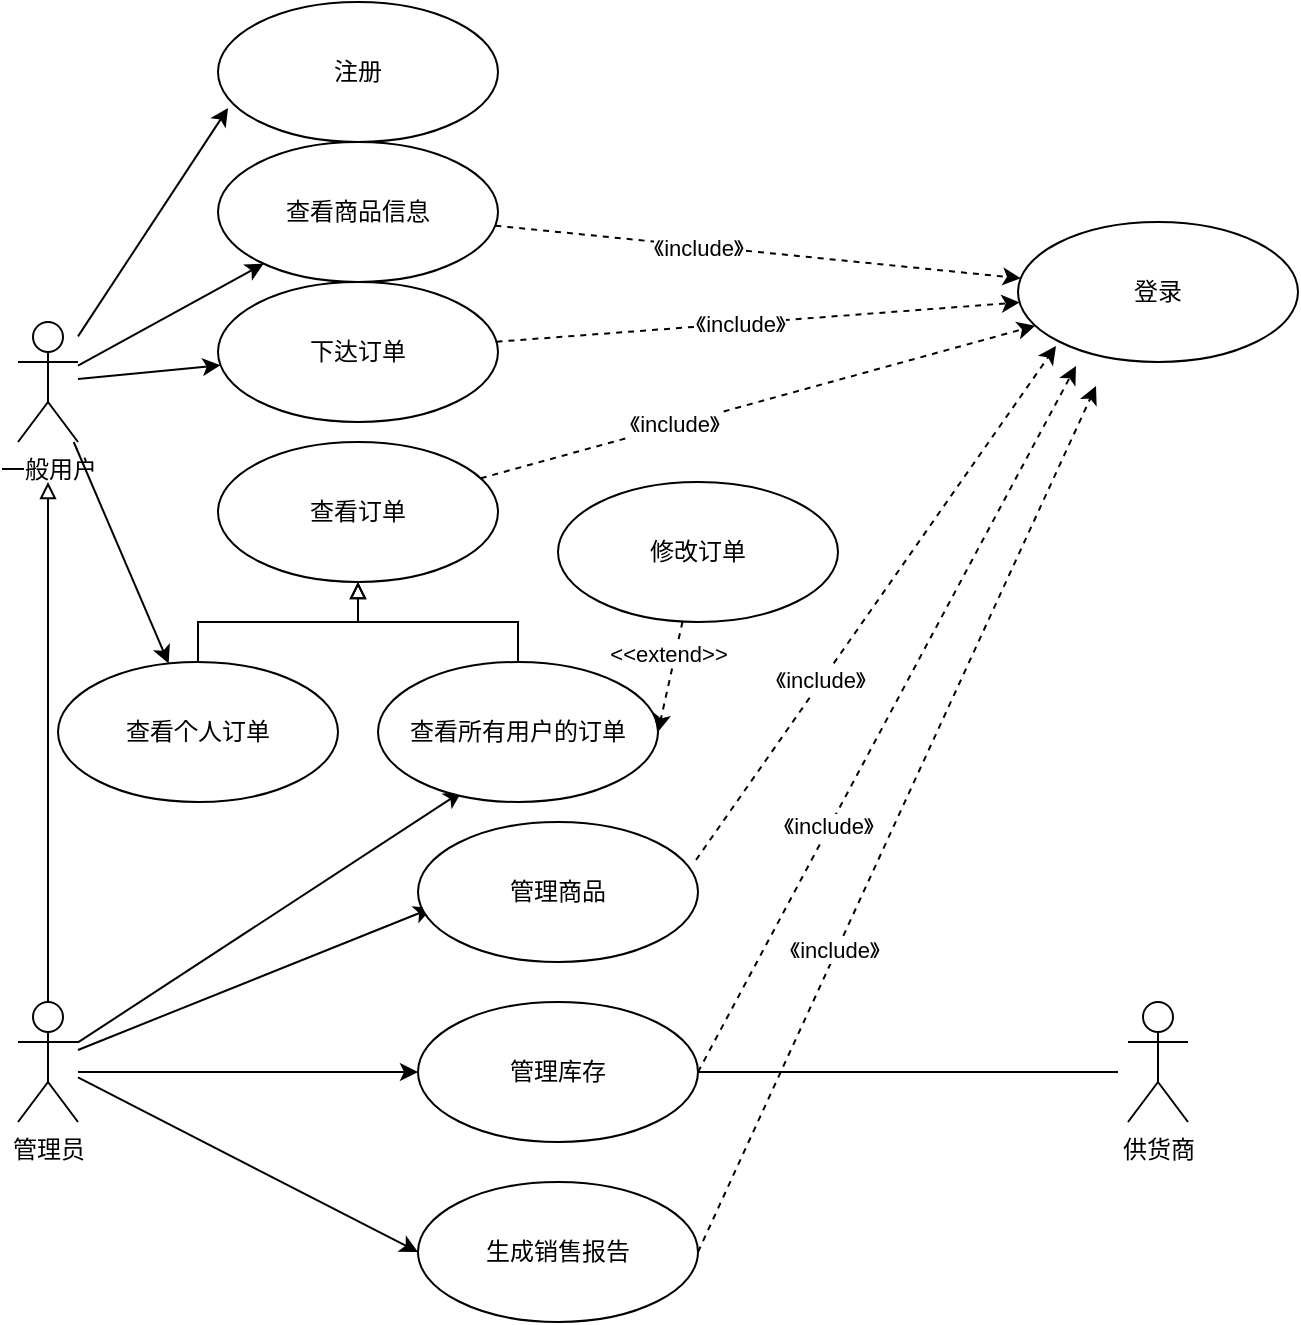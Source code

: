 <mxfile version="21.3.8" type="github">
  <diagram name="Page-1" id="i5m0HkeJGkGnqH5BKmAl">
    <mxGraphModel dx="855" dy="1987" grid="1" gridSize="10" guides="1" tooltips="1" connect="1" arrows="1" fold="1" page="1" pageScale="1" pageWidth="827" pageHeight="1169" math="0" shadow="0">
      <root>
        <mxCell id="0" />
        <mxCell id="1" parent="0" />
        <mxCell id="Gl2EauTEp0a5WbTZSSAS-9" value="" style="rounded=0;orthogonalLoop=1;jettySize=auto;html=1;" edge="1" parent="1" source="Gl2EauTEp0a5WbTZSSAS-1" target="Gl2EauTEp0a5WbTZSSAS-3">
          <mxGeometry relative="1" as="geometry" />
        </mxCell>
        <mxCell id="Gl2EauTEp0a5WbTZSSAS-11" style="rounded=0;orthogonalLoop=1;jettySize=auto;html=1;" edge="1" parent="1" source="Gl2EauTEp0a5WbTZSSAS-1" target="Gl2EauTEp0a5WbTZSSAS-23">
          <mxGeometry relative="1" as="geometry" />
        </mxCell>
        <mxCell id="Gl2EauTEp0a5WbTZSSAS-13" style="rounded=0;orthogonalLoop=1;jettySize=auto;html=1;" edge="1" parent="1" source="Gl2EauTEp0a5WbTZSSAS-1" target="Gl2EauTEp0a5WbTZSSAS-12">
          <mxGeometry relative="1" as="geometry" />
        </mxCell>
        <mxCell id="Gl2EauTEp0a5WbTZSSAS-50" style="rounded=0;orthogonalLoop=1;jettySize=auto;html=1;entryX=0.036;entryY=0.757;entryDx=0;entryDy=0;entryPerimeter=0;" edge="1" parent="1" source="Gl2EauTEp0a5WbTZSSAS-1" target="Gl2EauTEp0a5WbTZSSAS-32">
          <mxGeometry relative="1" as="geometry" />
        </mxCell>
        <mxCell id="Gl2EauTEp0a5WbTZSSAS-1" value="一般用户" style="shape=umlActor;verticalLabelPosition=bottom;verticalAlign=top;html=1;" vertex="1" parent="1">
          <mxGeometry x="100" y="100" width="30" height="60" as="geometry" />
        </mxCell>
        <mxCell id="Gl2EauTEp0a5WbTZSSAS-8" value="" style="edgeStyle=orthogonalEdgeStyle;rounded=0;orthogonalLoop=1;jettySize=auto;html=1;endArrow=block;endFill=0;" edge="1" parent="1" source="Gl2EauTEp0a5WbTZSSAS-2">
          <mxGeometry relative="1" as="geometry">
            <mxPoint x="115" y="180" as="targetPoint" />
          </mxGeometry>
        </mxCell>
        <mxCell id="Gl2EauTEp0a5WbTZSSAS-27" style="rounded=0;orthogonalLoop=1;jettySize=auto;html=1;entryX=0.3;entryY=0.924;entryDx=0;entryDy=0;entryPerimeter=0;" edge="1" parent="1" source="Gl2EauTEp0a5WbTZSSAS-2" target="Gl2EauTEp0a5WbTZSSAS-24">
          <mxGeometry relative="1" as="geometry" />
        </mxCell>
        <mxCell id="Gl2EauTEp0a5WbTZSSAS-35" style="rounded=0;orthogonalLoop=1;jettySize=auto;html=1;entryX=0.05;entryY=0.614;entryDx=0;entryDy=0;entryPerimeter=0;" edge="1" parent="1" source="Gl2EauTEp0a5WbTZSSAS-2" target="Gl2EauTEp0a5WbTZSSAS-34">
          <mxGeometry relative="1" as="geometry" />
        </mxCell>
        <mxCell id="Gl2EauTEp0a5WbTZSSAS-39" style="edgeStyle=orthogonalEdgeStyle;rounded=0;orthogonalLoop=1;jettySize=auto;html=1;entryX=0;entryY=0.5;entryDx=0;entryDy=0;" edge="1" parent="1" source="Gl2EauTEp0a5WbTZSSAS-2" target="Gl2EauTEp0a5WbTZSSAS-36">
          <mxGeometry relative="1" as="geometry">
            <Array as="points">
              <mxPoint x="170" y="475" />
              <mxPoint x="170" y="475" />
            </Array>
          </mxGeometry>
        </mxCell>
        <mxCell id="Gl2EauTEp0a5WbTZSSAS-42" style="rounded=0;orthogonalLoop=1;jettySize=auto;html=1;entryX=0;entryY=0.5;entryDx=0;entryDy=0;" edge="1" parent="1" source="Gl2EauTEp0a5WbTZSSAS-2" target="Gl2EauTEp0a5WbTZSSAS-40">
          <mxGeometry relative="1" as="geometry" />
        </mxCell>
        <mxCell id="Gl2EauTEp0a5WbTZSSAS-2" value="管理员" style="shape=umlActor;verticalLabelPosition=bottom;verticalAlign=top;html=1;" vertex="1" parent="1">
          <mxGeometry x="100" y="440" width="30" height="60" as="geometry" />
        </mxCell>
        <mxCell id="Gl2EauTEp0a5WbTZSSAS-15" value="" style="rounded=0;orthogonalLoop=1;jettySize=auto;html=1;dashed=1;" edge="1" parent="1" source="Gl2EauTEp0a5WbTZSSAS-3" target="Gl2EauTEp0a5WbTZSSAS-14">
          <mxGeometry relative="1" as="geometry" />
        </mxCell>
        <mxCell id="Gl2EauTEp0a5WbTZSSAS-18" value="《include》" style="edgeLabel;html=1;align=center;verticalAlign=middle;resizable=0;points=[];" vertex="1" connectable="0" parent="Gl2EauTEp0a5WbTZSSAS-15">
          <mxGeometry x="-0.226" y="-1" relative="1" as="geometry">
            <mxPoint as="offset" />
          </mxGeometry>
        </mxCell>
        <mxCell id="Gl2EauTEp0a5WbTZSSAS-19" value="" style="rounded=0;orthogonalLoop=1;jettySize=auto;html=1;dashed=1;" edge="1" parent="1" source="Gl2EauTEp0a5WbTZSSAS-4" target="Gl2EauTEp0a5WbTZSSAS-14">
          <mxGeometry relative="1" as="geometry" />
        </mxCell>
        <mxCell id="Gl2EauTEp0a5WbTZSSAS-20" value="《include》" style="edgeLabel;html=1;align=center;verticalAlign=middle;resizable=0;points=[];" vertex="1" connectable="0" parent="Gl2EauTEp0a5WbTZSSAS-19">
          <mxGeometry x="-0.306" y="1" relative="1" as="geometry">
            <mxPoint as="offset" />
          </mxGeometry>
        </mxCell>
        <mxCell id="Gl2EauTEp0a5WbTZSSAS-4" value="查看订单" style="ellipse;whiteSpace=wrap;html=1;" vertex="1" parent="1">
          <mxGeometry x="200" y="160" width="140" height="70" as="geometry" />
        </mxCell>
        <mxCell id="Gl2EauTEp0a5WbTZSSAS-21" value="" style="rounded=0;orthogonalLoop=1;jettySize=auto;html=1;dashed=1;" edge="1" parent="1" source="Gl2EauTEp0a5WbTZSSAS-12" target="Gl2EauTEp0a5WbTZSSAS-14">
          <mxGeometry relative="1" as="geometry">
            <Array as="points" />
          </mxGeometry>
        </mxCell>
        <mxCell id="Gl2EauTEp0a5WbTZSSAS-22" value="《include》" style="edgeLabel;html=1;align=center;verticalAlign=middle;resizable=0;points=[];" vertex="1" connectable="0" parent="Gl2EauTEp0a5WbTZSSAS-21">
          <mxGeometry x="-0.074" relative="1" as="geometry">
            <mxPoint as="offset" />
          </mxGeometry>
        </mxCell>
        <mxCell id="Gl2EauTEp0a5WbTZSSAS-12" value="下达订单" style="ellipse;whiteSpace=wrap;html=1;" vertex="1" parent="1">
          <mxGeometry x="200" y="80" width="140" height="70" as="geometry" />
        </mxCell>
        <mxCell id="Gl2EauTEp0a5WbTZSSAS-14" value="登录" style="ellipse;whiteSpace=wrap;html=1;" vertex="1" parent="1">
          <mxGeometry x="600" y="50" width="140" height="70" as="geometry" />
        </mxCell>
        <mxCell id="Gl2EauTEp0a5WbTZSSAS-26" style="edgeStyle=orthogonalEdgeStyle;rounded=0;orthogonalLoop=1;jettySize=auto;html=1;entryX=0.5;entryY=1;entryDx=0;entryDy=0;endArrow=block;endFill=0;" edge="1" parent="1" source="Gl2EauTEp0a5WbTZSSAS-23" target="Gl2EauTEp0a5WbTZSSAS-4">
          <mxGeometry relative="1" as="geometry" />
        </mxCell>
        <mxCell id="Gl2EauTEp0a5WbTZSSAS-23" value="查看个人订单" style="ellipse;whiteSpace=wrap;html=1;" vertex="1" parent="1">
          <mxGeometry x="120" y="270" width="140" height="70" as="geometry" />
        </mxCell>
        <mxCell id="Gl2EauTEp0a5WbTZSSAS-25" value="" style="edgeStyle=orthogonalEdgeStyle;rounded=0;orthogonalLoop=1;jettySize=auto;html=1;entryX=0.5;entryY=1;entryDx=0;entryDy=0;endArrow=block;endFill=0;" edge="1" parent="1" source="Gl2EauTEp0a5WbTZSSAS-24" target="Gl2EauTEp0a5WbTZSSAS-4">
          <mxGeometry relative="1" as="geometry" />
        </mxCell>
        <mxCell id="Gl2EauTEp0a5WbTZSSAS-24" value="查看所有用户的订单" style="ellipse;whiteSpace=wrap;html=1;" vertex="1" parent="1">
          <mxGeometry x="280" y="270" width="140" height="70" as="geometry" />
        </mxCell>
        <mxCell id="Gl2EauTEp0a5WbTZSSAS-29" style="rounded=0;orthogonalLoop=1;jettySize=auto;html=1;entryX=1;entryY=0.5;entryDx=0;entryDy=0;dashed=1;" edge="1" parent="1" source="Gl2EauTEp0a5WbTZSSAS-28" target="Gl2EauTEp0a5WbTZSSAS-24">
          <mxGeometry relative="1" as="geometry" />
        </mxCell>
        <mxCell id="Gl2EauTEp0a5WbTZSSAS-30" value="&lt;div&gt;&amp;lt;&amp;lt;extend&amp;gt;&amp;gt;&lt;/div&gt;" style="edgeLabel;html=1;align=center;verticalAlign=middle;resizable=0;points=[];" vertex="1" connectable="0" parent="Gl2EauTEp0a5WbTZSSAS-29">
          <mxGeometry x="-0.387" y="-4" relative="1" as="geometry">
            <mxPoint as="offset" />
          </mxGeometry>
        </mxCell>
        <mxCell id="Gl2EauTEp0a5WbTZSSAS-28" value="修改订单" style="ellipse;whiteSpace=wrap;html=1;" vertex="1" parent="1">
          <mxGeometry x="370" y="180" width="140" height="70" as="geometry" />
        </mxCell>
        <mxCell id="Gl2EauTEp0a5WbTZSSAS-32" value="注册" style="ellipse;whiteSpace=wrap;html=1;" vertex="1" parent="1">
          <mxGeometry x="200" y="-60" width="140" height="70" as="geometry" />
        </mxCell>
        <mxCell id="Gl2EauTEp0a5WbTZSSAS-34" value="管理商品" style="ellipse;whiteSpace=wrap;html=1;" vertex="1" parent="1">
          <mxGeometry x="300" y="350" width="140" height="70" as="geometry" />
        </mxCell>
        <mxCell id="Gl2EauTEp0a5WbTZSSAS-38" style="edgeStyle=orthogonalEdgeStyle;rounded=0;orthogonalLoop=1;jettySize=auto;html=1;endArrow=none;endFill=0;" edge="1" parent="1" source="Gl2EauTEp0a5WbTZSSAS-36">
          <mxGeometry relative="1" as="geometry">
            <mxPoint x="650" y="475" as="targetPoint" />
          </mxGeometry>
        </mxCell>
        <mxCell id="Gl2EauTEp0a5WbTZSSAS-36" value="管理库存" style="ellipse;whiteSpace=wrap;html=1;" vertex="1" parent="1">
          <mxGeometry x="300" y="440" width="140" height="70" as="geometry" />
        </mxCell>
        <mxCell id="Gl2EauTEp0a5WbTZSSAS-37" value="供货商" style="shape=umlActor;verticalLabelPosition=bottom;verticalAlign=top;html=1;" vertex="1" parent="1">
          <mxGeometry x="655" y="440" width="30" height="60" as="geometry" />
        </mxCell>
        <mxCell id="Gl2EauTEp0a5WbTZSSAS-40" value="生成销售报告" style="ellipse;whiteSpace=wrap;html=1;" vertex="1" parent="1">
          <mxGeometry x="300" y="530" width="140" height="70" as="geometry" />
        </mxCell>
        <mxCell id="Gl2EauTEp0a5WbTZSSAS-43" value="" style="rounded=0;orthogonalLoop=1;jettySize=auto;html=1;dashed=1;exitX=0.993;exitY=0.271;exitDx=0;exitDy=0;exitPerimeter=0;" edge="1" parent="1" source="Gl2EauTEp0a5WbTZSSAS-34">
          <mxGeometry relative="1" as="geometry">
            <mxPoint x="341" y="188" as="sourcePoint" />
            <mxPoint x="619" y="112" as="targetPoint" />
          </mxGeometry>
        </mxCell>
        <mxCell id="Gl2EauTEp0a5WbTZSSAS-44" value="《include》" style="edgeLabel;html=1;align=center;verticalAlign=middle;resizable=0;points=[];" vertex="1" connectable="0" parent="Gl2EauTEp0a5WbTZSSAS-43">
          <mxGeometry x="-0.306" y="1" relative="1" as="geometry">
            <mxPoint as="offset" />
          </mxGeometry>
        </mxCell>
        <mxCell id="Gl2EauTEp0a5WbTZSSAS-45" value="" style="rounded=0;orthogonalLoop=1;jettySize=auto;html=1;dashed=1;exitX=1;exitY=0.5;exitDx=0;exitDy=0;" edge="1" parent="1" source="Gl2EauTEp0a5WbTZSSAS-36">
          <mxGeometry relative="1" as="geometry">
            <mxPoint x="351" y="198" as="sourcePoint" />
            <mxPoint x="629" y="122" as="targetPoint" />
          </mxGeometry>
        </mxCell>
        <mxCell id="Gl2EauTEp0a5WbTZSSAS-46" value="《include》" style="edgeLabel;html=1;align=center;verticalAlign=middle;resizable=0;points=[];" vertex="1" connectable="0" parent="Gl2EauTEp0a5WbTZSSAS-45">
          <mxGeometry x="-0.306" y="1" relative="1" as="geometry">
            <mxPoint as="offset" />
          </mxGeometry>
        </mxCell>
        <mxCell id="Gl2EauTEp0a5WbTZSSAS-47" value="" style="rounded=0;orthogonalLoop=1;jettySize=auto;html=1;dashed=1;exitX=1;exitY=0.5;exitDx=0;exitDy=0;" edge="1" parent="1" source="Gl2EauTEp0a5WbTZSSAS-40">
          <mxGeometry relative="1" as="geometry">
            <mxPoint x="361" y="208" as="sourcePoint" />
            <mxPoint x="639" y="132" as="targetPoint" />
          </mxGeometry>
        </mxCell>
        <mxCell id="Gl2EauTEp0a5WbTZSSAS-48" value="《include》" style="edgeLabel;html=1;align=center;verticalAlign=middle;resizable=0;points=[];" vertex="1" connectable="0" parent="Gl2EauTEp0a5WbTZSSAS-47">
          <mxGeometry x="-0.306" y="1" relative="1" as="geometry">
            <mxPoint as="offset" />
          </mxGeometry>
        </mxCell>
        <mxCell id="Gl2EauTEp0a5WbTZSSAS-3" value="查看商品信息" style="ellipse;whiteSpace=wrap;html=1;" vertex="1" parent="1">
          <mxGeometry x="200" y="10" width="140" height="70" as="geometry" />
        </mxCell>
      </root>
    </mxGraphModel>
  </diagram>
</mxfile>
